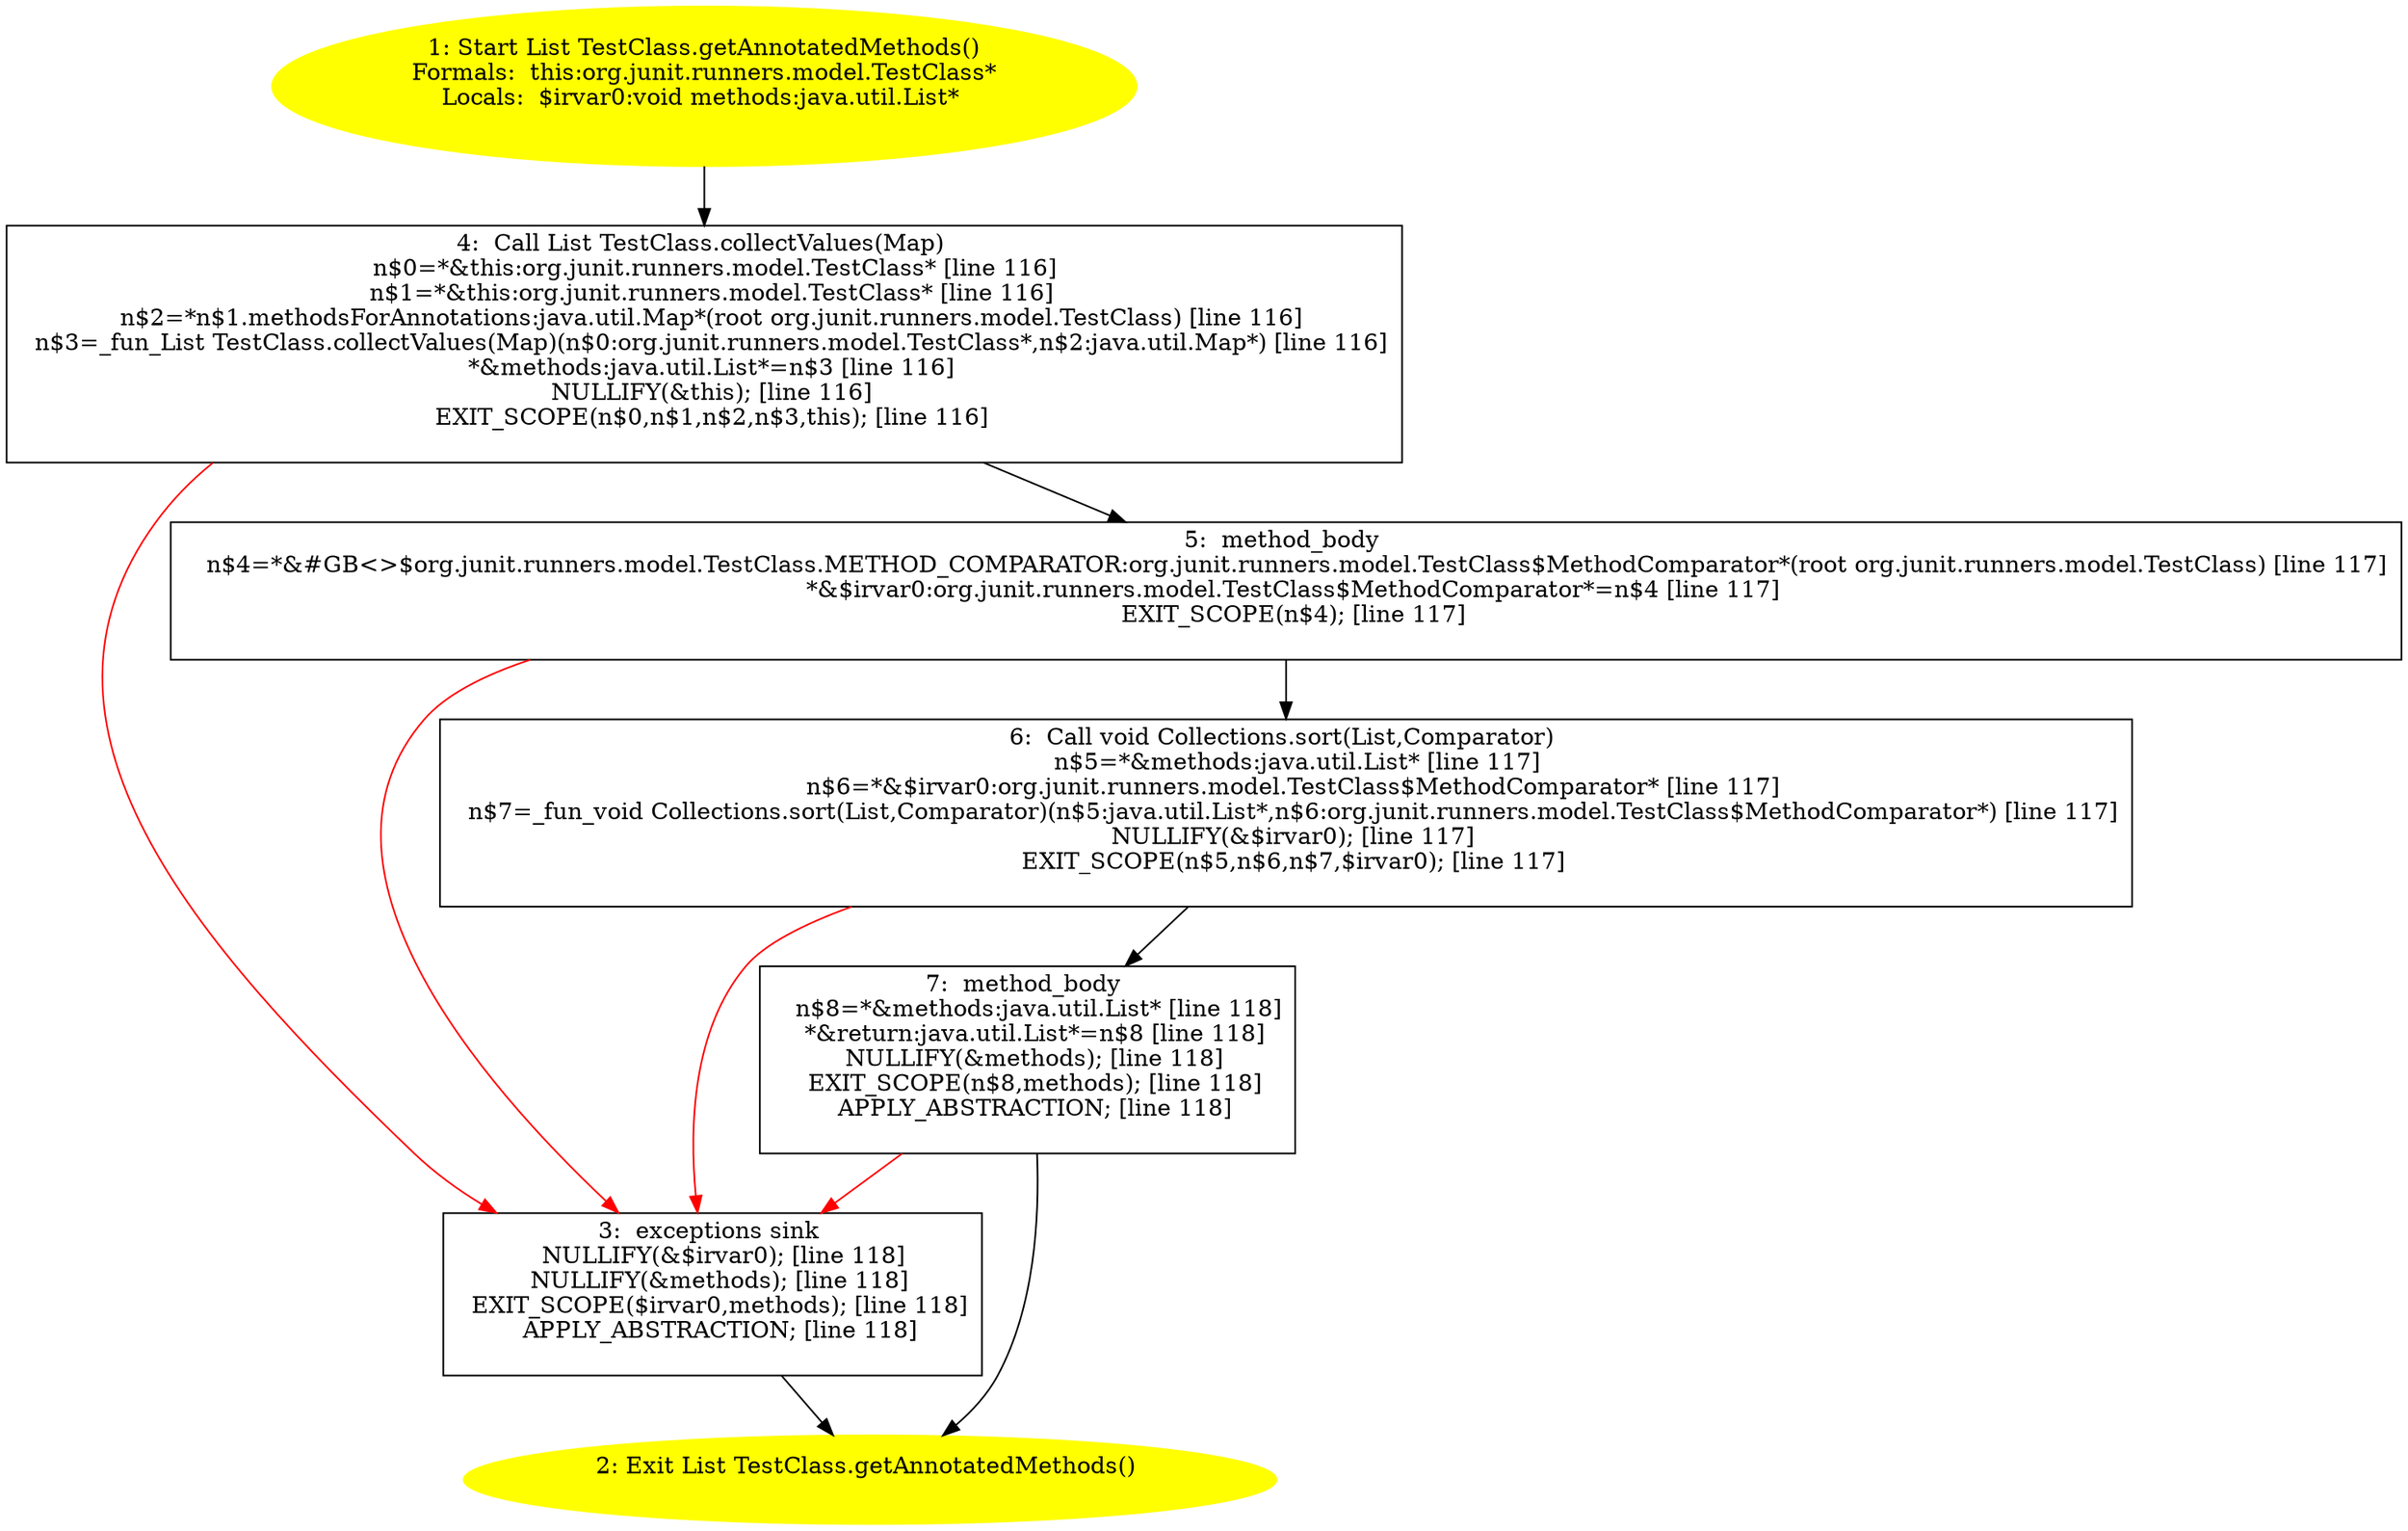 /* @generated */
digraph cfg {
"org.junit.runners.model.TestClass.getAnnotatedMethods():java.util.List.8653d24b3c751c24c02c1f7521d08cfc_1" [label="1: Start List TestClass.getAnnotatedMethods()\nFormals:  this:org.junit.runners.model.TestClass*\nLocals:  $irvar0:void methods:java.util.List* \n  " color=yellow style=filled]
	

	 "org.junit.runners.model.TestClass.getAnnotatedMethods():java.util.List.8653d24b3c751c24c02c1f7521d08cfc_1" -> "org.junit.runners.model.TestClass.getAnnotatedMethods():java.util.List.8653d24b3c751c24c02c1f7521d08cfc_4" ;
"org.junit.runners.model.TestClass.getAnnotatedMethods():java.util.List.8653d24b3c751c24c02c1f7521d08cfc_2" [label="2: Exit List TestClass.getAnnotatedMethods() \n  " color=yellow style=filled]
	

"org.junit.runners.model.TestClass.getAnnotatedMethods():java.util.List.8653d24b3c751c24c02c1f7521d08cfc_3" [label="3:  exceptions sink \n   NULLIFY(&$irvar0); [line 118]\n  NULLIFY(&methods); [line 118]\n  EXIT_SCOPE($irvar0,methods); [line 118]\n  APPLY_ABSTRACTION; [line 118]\n " shape="box"]
	

	 "org.junit.runners.model.TestClass.getAnnotatedMethods():java.util.List.8653d24b3c751c24c02c1f7521d08cfc_3" -> "org.junit.runners.model.TestClass.getAnnotatedMethods():java.util.List.8653d24b3c751c24c02c1f7521d08cfc_2" ;
"org.junit.runners.model.TestClass.getAnnotatedMethods():java.util.List.8653d24b3c751c24c02c1f7521d08cfc_4" [label="4:  Call List TestClass.collectValues(Map) \n   n$0=*&this:org.junit.runners.model.TestClass* [line 116]\n  n$1=*&this:org.junit.runners.model.TestClass* [line 116]\n  n$2=*n$1.methodsForAnnotations:java.util.Map*(root org.junit.runners.model.TestClass) [line 116]\n  n$3=_fun_List TestClass.collectValues(Map)(n$0:org.junit.runners.model.TestClass*,n$2:java.util.Map*) [line 116]\n  *&methods:java.util.List*=n$3 [line 116]\n  NULLIFY(&this); [line 116]\n  EXIT_SCOPE(n$0,n$1,n$2,n$3,this); [line 116]\n " shape="box"]
	

	 "org.junit.runners.model.TestClass.getAnnotatedMethods():java.util.List.8653d24b3c751c24c02c1f7521d08cfc_4" -> "org.junit.runners.model.TestClass.getAnnotatedMethods():java.util.List.8653d24b3c751c24c02c1f7521d08cfc_5" ;
	 "org.junit.runners.model.TestClass.getAnnotatedMethods():java.util.List.8653d24b3c751c24c02c1f7521d08cfc_4" -> "org.junit.runners.model.TestClass.getAnnotatedMethods():java.util.List.8653d24b3c751c24c02c1f7521d08cfc_3" [color="red" ];
"org.junit.runners.model.TestClass.getAnnotatedMethods():java.util.List.8653d24b3c751c24c02c1f7521d08cfc_5" [label="5:  method_body \n   n$4=*&#GB<>$org.junit.runners.model.TestClass.METHOD_COMPARATOR:org.junit.runners.model.TestClass$MethodComparator*(root org.junit.runners.model.TestClass) [line 117]\n  *&$irvar0:org.junit.runners.model.TestClass$MethodComparator*=n$4 [line 117]\n  EXIT_SCOPE(n$4); [line 117]\n " shape="box"]
	

	 "org.junit.runners.model.TestClass.getAnnotatedMethods():java.util.List.8653d24b3c751c24c02c1f7521d08cfc_5" -> "org.junit.runners.model.TestClass.getAnnotatedMethods():java.util.List.8653d24b3c751c24c02c1f7521d08cfc_6" ;
	 "org.junit.runners.model.TestClass.getAnnotatedMethods():java.util.List.8653d24b3c751c24c02c1f7521d08cfc_5" -> "org.junit.runners.model.TestClass.getAnnotatedMethods():java.util.List.8653d24b3c751c24c02c1f7521d08cfc_3" [color="red" ];
"org.junit.runners.model.TestClass.getAnnotatedMethods():java.util.List.8653d24b3c751c24c02c1f7521d08cfc_6" [label="6:  Call void Collections.sort(List,Comparator) \n   n$5=*&methods:java.util.List* [line 117]\n  n$6=*&$irvar0:org.junit.runners.model.TestClass$MethodComparator* [line 117]\n  n$7=_fun_void Collections.sort(List,Comparator)(n$5:java.util.List*,n$6:org.junit.runners.model.TestClass$MethodComparator*) [line 117]\n  NULLIFY(&$irvar0); [line 117]\n  EXIT_SCOPE(n$5,n$6,n$7,$irvar0); [line 117]\n " shape="box"]
	

	 "org.junit.runners.model.TestClass.getAnnotatedMethods():java.util.List.8653d24b3c751c24c02c1f7521d08cfc_6" -> "org.junit.runners.model.TestClass.getAnnotatedMethods():java.util.List.8653d24b3c751c24c02c1f7521d08cfc_7" ;
	 "org.junit.runners.model.TestClass.getAnnotatedMethods():java.util.List.8653d24b3c751c24c02c1f7521d08cfc_6" -> "org.junit.runners.model.TestClass.getAnnotatedMethods():java.util.List.8653d24b3c751c24c02c1f7521d08cfc_3" [color="red" ];
"org.junit.runners.model.TestClass.getAnnotatedMethods():java.util.List.8653d24b3c751c24c02c1f7521d08cfc_7" [label="7:  method_body \n   n$8=*&methods:java.util.List* [line 118]\n  *&return:java.util.List*=n$8 [line 118]\n  NULLIFY(&methods); [line 118]\n  EXIT_SCOPE(n$8,methods); [line 118]\n  APPLY_ABSTRACTION; [line 118]\n " shape="box"]
	

	 "org.junit.runners.model.TestClass.getAnnotatedMethods():java.util.List.8653d24b3c751c24c02c1f7521d08cfc_7" -> "org.junit.runners.model.TestClass.getAnnotatedMethods():java.util.List.8653d24b3c751c24c02c1f7521d08cfc_2" ;
	 "org.junit.runners.model.TestClass.getAnnotatedMethods():java.util.List.8653d24b3c751c24c02c1f7521d08cfc_7" -> "org.junit.runners.model.TestClass.getAnnotatedMethods():java.util.List.8653d24b3c751c24c02c1f7521d08cfc_3" [color="red" ];
}
